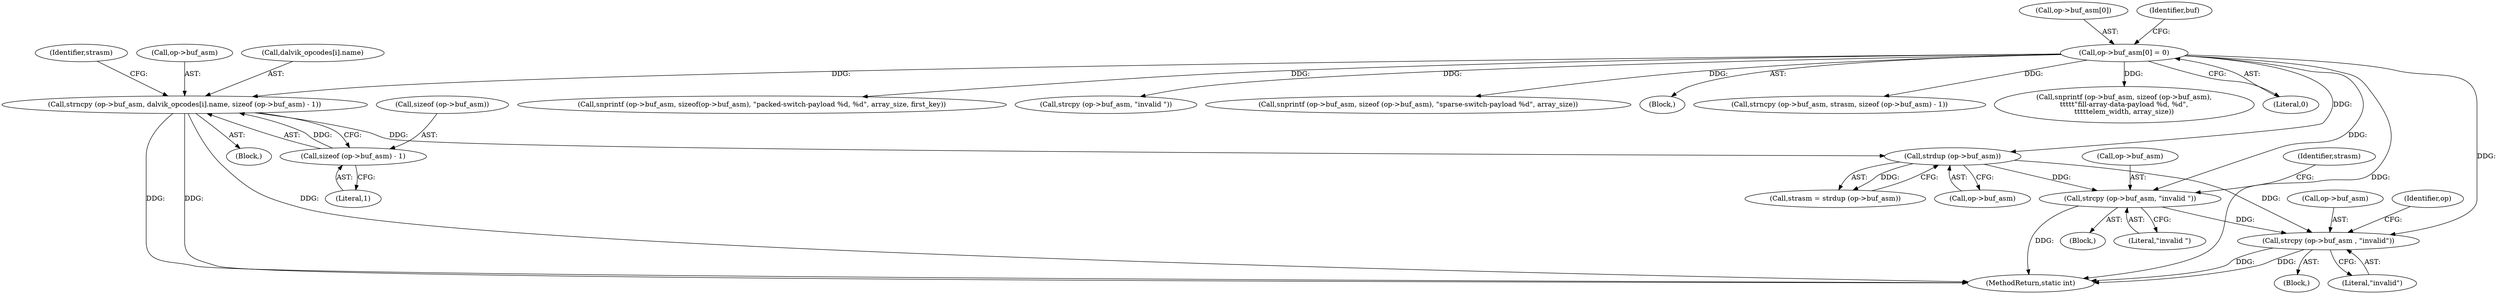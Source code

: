 digraph "0_radare2_f41e941341e44aa86edd4483c4487ec09a074257@API" {
"1002161" [label="(Call,strcpy (op->buf_asm , \"invalid\"))"];
"1002120" [label="(Call,strcpy (op->buf_asm, \"invalid \"))"];
"1000159" [label="(Call,op->buf_asm[0] = 0)"];
"1000377" [label="(Call,strdup (op->buf_asm))"];
"1000360" [label="(Call,strncpy (op->buf_asm, dalvik_opcodes[i].name, sizeof (op->buf_asm) - 1))"];
"1000369" [label="(Call,sizeof (op->buf_asm) - 1)"];
"1002202" [label="(MethodReturn,static int)"];
"1000160" [label="(Call,op->buf_asm[0])"];
"1000394" [label="(Block,)"];
"1000216" [label="(Call,snprintf (op->buf_asm, sizeof(op->buf_asm), \"packed-switch-payload %d, %d\", array_size, first_key))"];
"1000360" [label="(Call,strncpy (op->buf_asm, dalvik_opcodes[i].name, sizeof (op->buf_asm) - 1))"];
"1002121" [label="(Call,op->buf_asm)"];
"1002172" [label="(Call,strcpy (op->buf_asm, \"invalid \"))"];
"1002161" [label="(Call,strcpy (op->buf_asm , \"invalid\"))"];
"1000255" [label="(Call,snprintf (op->buf_asm, sizeof (op->buf_asm), \"sparse-switch-payload %d\", array_size))"];
"1002162" [label="(Call,op->buf_asm)"];
"1002165" [label="(Literal,\"invalid\")"];
"1000359" [label="(Block,)"];
"1002124" [label="(Literal,\"invalid \")"];
"1002126" [label="(Identifier,strasm)"];
"1000375" [label="(Call,strasm = strdup (op->buf_asm))"];
"1000169" [label="(Identifier,buf)"];
"1000131" [label="(Block,)"];
"1000378" [label="(Call,op->buf_asm)"];
"1000376" [label="(Identifier,strasm)"];
"1002136" [label="(Call,strncpy (op->buf_asm, strasm, sizeof (op->buf_asm) - 1))"];
"1000369" [label="(Call,sizeof (op->buf_asm) - 1)"];
"1000321" [label="(Call,snprintf (op->buf_asm, sizeof (op->buf_asm),\n\t\t\t\t\t\"fill-array-data-payload %d, %d\",\n\t\t\t\t\telem_width, array_size))"];
"1000159" [label="(Call,op->buf_asm[0] = 0)"];
"1000370" [label="(Call,sizeof (op->buf_asm))"];
"1000374" [label="(Literal,1)"];
"1000377" [label="(Call,strdup (op->buf_asm))"];
"1002160" [label="(Block,)"];
"1000361" [label="(Call,op->buf_asm)"];
"1000165" [label="(Literal,0)"];
"1002120" [label="(Call,strcpy (op->buf_asm, \"invalid \"))"];
"1000364" [label="(Call,dalvik_opcodes[i].name)"];
"1002187" [label="(Identifier,op)"];
"1002161" -> "1002160"  [label="AST: "];
"1002161" -> "1002165"  [label="CFG: "];
"1002162" -> "1002161"  [label="AST: "];
"1002165" -> "1002161"  [label="AST: "];
"1002187" -> "1002161"  [label="CFG: "];
"1002161" -> "1002202"  [label="DDG: "];
"1002161" -> "1002202"  [label="DDG: "];
"1002120" -> "1002161"  [label="DDG: "];
"1000159" -> "1002161"  [label="DDG: "];
"1000377" -> "1002161"  [label="DDG: "];
"1002120" -> "1000394"  [label="AST: "];
"1002120" -> "1002124"  [label="CFG: "];
"1002121" -> "1002120"  [label="AST: "];
"1002124" -> "1002120"  [label="AST: "];
"1002126" -> "1002120"  [label="CFG: "];
"1002120" -> "1002202"  [label="DDG: "];
"1000159" -> "1002120"  [label="DDG: "];
"1000377" -> "1002120"  [label="DDG: "];
"1000159" -> "1000131"  [label="AST: "];
"1000159" -> "1000165"  [label="CFG: "];
"1000160" -> "1000159"  [label="AST: "];
"1000165" -> "1000159"  [label="AST: "];
"1000169" -> "1000159"  [label="CFG: "];
"1000159" -> "1002202"  [label="DDG: "];
"1000159" -> "1000216"  [label="DDG: "];
"1000159" -> "1000255"  [label="DDG: "];
"1000159" -> "1000321"  [label="DDG: "];
"1000159" -> "1000360"  [label="DDG: "];
"1000159" -> "1000377"  [label="DDG: "];
"1000159" -> "1002136"  [label="DDG: "];
"1000159" -> "1002172"  [label="DDG: "];
"1000377" -> "1000375"  [label="AST: "];
"1000377" -> "1000378"  [label="CFG: "];
"1000378" -> "1000377"  [label="AST: "];
"1000375" -> "1000377"  [label="CFG: "];
"1000377" -> "1000375"  [label="DDG: "];
"1000360" -> "1000377"  [label="DDG: "];
"1000360" -> "1000359"  [label="AST: "];
"1000360" -> "1000369"  [label="CFG: "];
"1000361" -> "1000360"  [label="AST: "];
"1000364" -> "1000360"  [label="AST: "];
"1000369" -> "1000360"  [label="AST: "];
"1000376" -> "1000360"  [label="CFG: "];
"1000360" -> "1002202"  [label="DDG: "];
"1000360" -> "1002202"  [label="DDG: "];
"1000360" -> "1002202"  [label="DDG: "];
"1000369" -> "1000360"  [label="DDG: "];
"1000369" -> "1000374"  [label="CFG: "];
"1000370" -> "1000369"  [label="AST: "];
"1000374" -> "1000369"  [label="AST: "];
}
